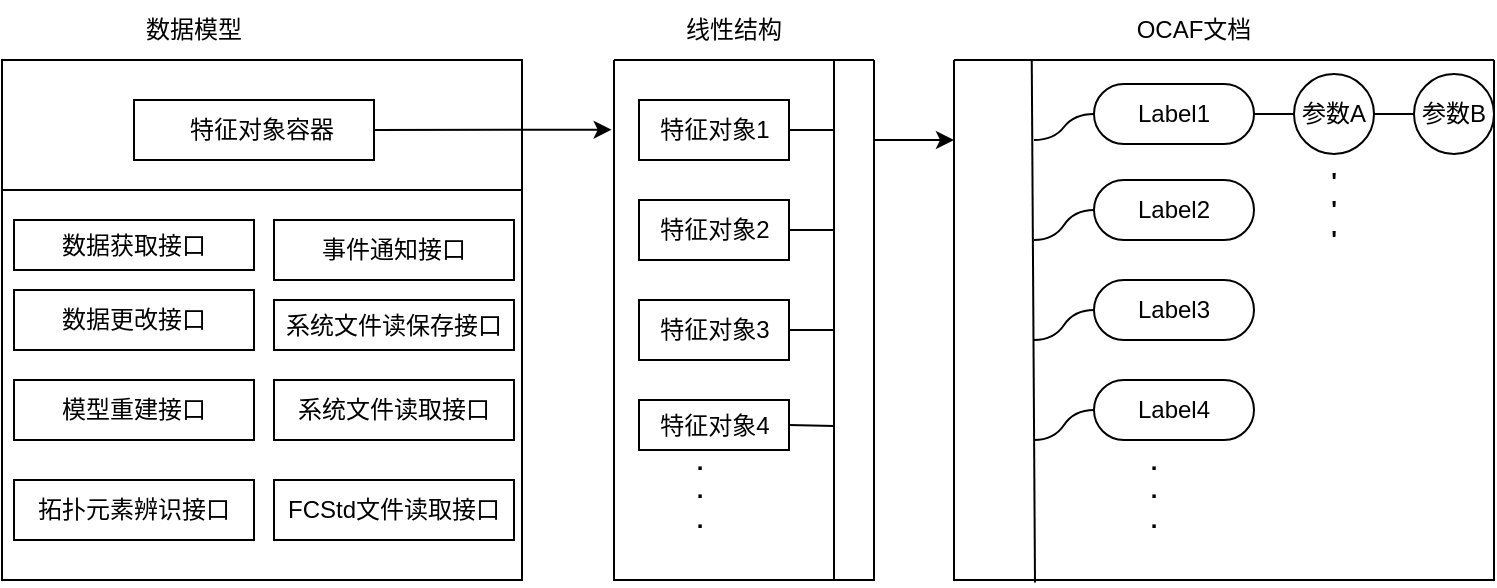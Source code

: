 <mxfile version="22.0.7" type="github">
  <diagram name="第 1 页" id="2JsahiHlJTiTY17OKHmK">
    <mxGraphModel dx="1290" dy="580" grid="1" gridSize="10" guides="1" tooltips="1" connect="1" arrows="1" fold="1" page="1" pageScale="1" pageWidth="827" pageHeight="1169" math="0" shadow="0">
      <root>
        <mxCell id="0" />
        <mxCell id="1" parent="0" />
        <mxCell id="bkOhlTEBw3p1X1VrgFmf-1" value="" style="whiteSpace=wrap;html=1;aspect=fixed;" parent="1" vertex="1">
          <mxGeometry x="154" y="120" width="260" height="260" as="geometry" />
        </mxCell>
        <mxCell id="bkOhlTEBw3p1X1VrgFmf-2" value="" style="endArrow=none;html=1;rounded=0;exitX=0;exitY=0.25;exitDx=0;exitDy=0;entryX=1;entryY=0.25;entryDx=0;entryDy=0;" parent="1" source="bkOhlTEBw3p1X1VrgFmf-1" target="bkOhlTEBw3p1X1VrgFmf-1" edge="1">
          <mxGeometry width="50" height="50" relative="1" as="geometry">
            <mxPoint x="210" y="240" as="sourcePoint" />
            <mxPoint x="260" y="190" as="targetPoint" />
          </mxGeometry>
        </mxCell>
        <mxCell id="bkOhlTEBw3p1X1VrgFmf-4" value="数据模型" style="text;html=1;strokeColor=none;fillColor=none;align=center;verticalAlign=middle;whiteSpace=wrap;rounded=0;" parent="1" vertex="1">
          <mxGeometry x="220" y="90" width="60" height="30" as="geometry" />
        </mxCell>
        <mxCell id="bkOhlTEBw3p1X1VrgFmf-5" value="" style="rounded=0;whiteSpace=wrap;html=1;" parent="1" vertex="1">
          <mxGeometry x="220" y="140" width="120" height="30" as="geometry" />
        </mxCell>
        <mxCell id="bkOhlTEBw3p1X1VrgFmf-6" value="特征对象容器" style="text;html=1;strokeColor=none;fillColor=none;align=center;verticalAlign=middle;whiteSpace=wrap;rounded=0;" parent="1" vertex="1">
          <mxGeometry x="244" y="140" width="80" height="30" as="geometry" />
        </mxCell>
        <mxCell id="bkOhlTEBw3p1X1VrgFmf-8" value="数据获取接口" style="rounded=0;whiteSpace=wrap;html=1;" parent="1" vertex="1">
          <mxGeometry x="160" y="200" width="120" height="25" as="geometry" />
        </mxCell>
        <mxCell id="bkOhlTEBw3p1X1VrgFmf-9" value="数据更改接口" style="rounded=0;whiteSpace=wrap;html=1;" parent="1" vertex="1">
          <mxGeometry x="160" y="235" width="120" height="30" as="geometry" />
        </mxCell>
        <mxCell id="bkOhlTEBw3p1X1VrgFmf-10" value="模型重建接口" style="rounded=0;whiteSpace=wrap;html=1;" parent="1" vertex="1">
          <mxGeometry x="160" y="280" width="120" height="30" as="geometry" />
        </mxCell>
        <mxCell id="bkOhlTEBw3p1X1VrgFmf-11" value="拓扑元素辨识接口" style="rounded=0;whiteSpace=wrap;html=1;" parent="1" vertex="1">
          <mxGeometry x="160" y="330" width="120" height="30" as="geometry" />
        </mxCell>
        <mxCell id="bkOhlTEBw3p1X1VrgFmf-17" value="" style="swimlane;startSize=0;" parent="1" vertex="1">
          <mxGeometry x="630" y="120" width="270" height="260" as="geometry">
            <mxRectangle x="450" y="130" width="50" height="40" as="alternateBounds" />
          </mxGeometry>
        </mxCell>
        <mxCell id="bkOhlTEBw3p1X1VrgFmf-41" style="edgeStyle=entityRelationEdgeStyle;rounded=0;orthogonalLoop=1;jettySize=auto;html=1;startArrow=none;endArrow=none;segment=10;curved=1;sourcePerimeterSpacing=0;targetPerimeterSpacing=0;exitX=1;exitY=0.5;exitDx=0;exitDy=0;" parent="bkOhlTEBw3p1X1VrgFmf-17" source="bkOhlTEBw3p1X1VrgFmf-23" target="bkOhlTEBw3p1X1VrgFmf-40" edge="1">
          <mxGeometry relative="1" as="geometry" />
        </mxCell>
        <mxCell id="bkOhlTEBw3p1X1VrgFmf-23" value="Label1" style="whiteSpace=wrap;html=1;rounded=1;arcSize=50;align=center;verticalAlign=middle;strokeWidth=1;autosize=1;spacing=4;treeFolding=1;treeMoving=1;newEdgeStyle={&quot;edgeStyle&quot;:&quot;entityRelationEdgeStyle&quot;,&quot;startArrow&quot;:&quot;none&quot;,&quot;endArrow&quot;:&quot;none&quot;,&quot;segment&quot;:10,&quot;curved&quot;:1,&quot;sourcePerimeterSpacing&quot;:0,&quot;targetPerimeterSpacing&quot;:0};" parent="bkOhlTEBw3p1X1VrgFmf-17" vertex="1">
          <mxGeometry x="70" y="12" width="80" height="30" as="geometry" />
        </mxCell>
        <mxCell id="bkOhlTEBw3p1X1VrgFmf-24" value="" style="edgeStyle=entityRelationEdgeStyle;startArrow=none;endArrow=none;segment=10;curved=1;sourcePerimeterSpacing=0;targetPerimeterSpacing=0;rounded=0;" parent="bkOhlTEBw3p1X1VrgFmf-17" target="bkOhlTEBw3p1X1VrgFmf-23" edge="1">
          <mxGeometry relative="1" as="geometry">
            <mxPoint x="40" y="40" as="sourcePoint" />
          </mxGeometry>
        </mxCell>
        <mxCell id="bkOhlTEBw3p1X1VrgFmf-28" value="Label2" style="whiteSpace=wrap;html=1;rounded=1;arcSize=50;align=center;verticalAlign=middle;strokeWidth=1;autosize=1;spacing=4;treeFolding=1;treeMoving=1;newEdgeStyle={&quot;edgeStyle&quot;:&quot;entityRelationEdgeStyle&quot;,&quot;startArrow&quot;:&quot;none&quot;,&quot;endArrow&quot;:&quot;none&quot;,&quot;segment&quot;:10,&quot;curved&quot;:1,&quot;sourcePerimeterSpacing&quot;:0,&quot;targetPerimeterSpacing&quot;:0};" parent="bkOhlTEBw3p1X1VrgFmf-17" vertex="1">
          <mxGeometry x="70" y="60" width="80" height="30" as="geometry" />
        </mxCell>
        <mxCell id="bkOhlTEBw3p1X1VrgFmf-29" value="Label3" style="whiteSpace=wrap;html=1;rounded=1;arcSize=50;align=center;verticalAlign=middle;strokeWidth=1;autosize=1;spacing=4;treeFolding=1;treeMoving=1;newEdgeStyle={&quot;edgeStyle&quot;:&quot;entityRelationEdgeStyle&quot;,&quot;startArrow&quot;:&quot;none&quot;,&quot;endArrow&quot;:&quot;none&quot;,&quot;segment&quot;:10,&quot;curved&quot;:1,&quot;sourcePerimeterSpacing&quot;:0,&quot;targetPerimeterSpacing&quot;:0};" parent="bkOhlTEBw3p1X1VrgFmf-17" vertex="1">
          <mxGeometry x="70" y="110" width="80" height="30" as="geometry" />
        </mxCell>
        <mxCell id="bkOhlTEBw3p1X1VrgFmf-30" value="Label4" style="whiteSpace=wrap;html=1;rounded=1;arcSize=50;align=center;verticalAlign=middle;strokeWidth=1;autosize=1;spacing=4;treeFolding=1;treeMoving=1;newEdgeStyle={&quot;edgeStyle&quot;:&quot;entityRelationEdgeStyle&quot;,&quot;startArrow&quot;:&quot;none&quot;,&quot;endArrow&quot;:&quot;none&quot;,&quot;segment&quot;:10,&quot;curved&quot;:1,&quot;sourcePerimeterSpacing&quot;:0,&quot;targetPerimeterSpacing&quot;:0};" parent="bkOhlTEBw3p1X1VrgFmf-17" vertex="1">
          <mxGeometry x="70" y="160" width="80" height="30" as="geometry" />
        </mxCell>
        <mxCell id="bkOhlTEBw3p1X1VrgFmf-32" value="" style="edgeStyle=entityRelationEdgeStyle;startArrow=none;endArrow=none;segment=10;curved=1;sourcePerimeterSpacing=0;targetPerimeterSpacing=0;rounded=0;entryX=0;entryY=0.5;entryDx=0;entryDy=0;" parent="bkOhlTEBw3p1X1VrgFmf-17" target="bkOhlTEBw3p1X1VrgFmf-28" edge="1">
          <mxGeometry relative="1" as="geometry">
            <mxPoint x="40" y="90" as="sourcePoint" />
            <mxPoint x="60" y="77" as="targetPoint" />
          </mxGeometry>
        </mxCell>
        <mxCell id="bkOhlTEBw3p1X1VrgFmf-35" value="" style="edgeStyle=entityRelationEdgeStyle;startArrow=none;endArrow=none;segment=10;curved=1;sourcePerimeterSpacing=0;targetPerimeterSpacing=0;rounded=0;entryX=0;entryY=0.5;entryDx=0;entryDy=0;" parent="bkOhlTEBw3p1X1VrgFmf-17" target="bkOhlTEBw3p1X1VrgFmf-30" edge="1">
          <mxGeometry relative="1" as="geometry">
            <mxPoint x="40" y="190" as="sourcePoint" />
            <mxPoint x="60" y="177" as="targetPoint" />
          </mxGeometry>
        </mxCell>
        <mxCell id="bkOhlTEBw3p1X1VrgFmf-37" value="" style="edgeStyle=entityRelationEdgeStyle;startArrow=none;endArrow=none;segment=10;curved=1;sourcePerimeterSpacing=0;targetPerimeterSpacing=0;rounded=0;entryX=0;entryY=0.5;entryDx=0;entryDy=0;" parent="bkOhlTEBw3p1X1VrgFmf-17" target="bkOhlTEBw3p1X1VrgFmf-29" edge="1">
          <mxGeometry relative="1" as="geometry">
            <mxPoint x="40" y="140" as="sourcePoint" />
            <mxPoint x="60" y="127" as="targetPoint" />
          </mxGeometry>
        </mxCell>
        <mxCell id="bkOhlTEBw3p1X1VrgFmf-38" value="&lt;b&gt;.&lt;br&gt;.&lt;br&gt;.&lt;/b&gt;" style="text;html=1;strokeColor=none;fillColor=none;align=center;verticalAlign=middle;whiteSpace=wrap;rounded=0;" parent="bkOhlTEBw3p1X1VrgFmf-17" vertex="1">
          <mxGeometry x="70" y="200" width="60" height="30" as="geometry" />
        </mxCell>
        <mxCell id="bkOhlTEBw3p1X1VrgFmf-40" value="参数A" style="ellipse;whiteSpace=wrap;html=1;aspect=fixed;" parent="bkOhlTEBw3p1X1VrgFmf-17" vertex="1">
          <mxGeometry x="170" y="7" width="40" height="40" as="geometry" />
        </mxCell>
        <mxCell id="bkOhlTEBw3p1X1VrgFmf-42" value="参数B" style="ellipse;whiteSpace=wrap;html=1;aspect=fixed;" parent="bkOhlTEBw3p1X1VrgFmf-17" vertex="1">
          <mxGeometry x="230" y="7" width="40" height="40" as="geometry" />
        </mxCell>
        <mxCell id="bkOhlTEBw3p1X1VrgFmf-43" value="" style="endArrow=none;html=1;rounded=0;entryX=1;entryY=0.5;entryDx=0;entryDy=0;exitX=0;exitY=0.5;exitDx=0;exitDy=0;" parent="bkOhlTEBw3p1X1VrgFmf-17" source="bkOhlTEBw3p1X1VrgFmf-42" target="bkOhlTEBw3p1X1VrgFmf-40" edge="1">
          <mxGeometry width="50" height="50" relative="1" as="geometry">
            <mxPoint x="170" y="75" as="sourcePoint" />
            <mxPoint x="230" y="150" as="targetPoint" />
          </mxGeometry>
        </mxCell>
        <mxCell id="bkOhlTEBw3p1X1VrgFmf-44" value="&lt;b&gt;&#39;&lt;br&gt;&#39;&lt;br&gt;&#39;&lt;/b&gt;" style="text;html=1;strokeColor=none;fillColor=none;align=center;verticalAlign=middle;whiteSpace=wrap;rounded=0;" parent="bkOhlTEBw3p1X1VrgFmf-17" vertex="1">
          <mxGeometry x="160" y="60" width="60" height="30" as="geometry" />
        </mxCell>
        <mxCell id="bkOhlTEBw3p1X1VrgFmf-22" value="OCAF文档" style="text;html=1;strokeColor=none;fillColor=none;align=center;verticalAlign=middle;whiteSpace=wrap;rounded=0;" parent="1" vertex="1">
          <mxGeometry x="720" y="90" width="60" height="30" as="geometry" />
        </mxCell>
        <mxCell id="bkOhlTEBw3p1X1VrgFmf-39" value="事件通知接口" style="rounded=0;whiteSpace=wrap;html=1;" parent="1" vertex="1">
          <mxGeometry x="290" y="200" width="120" height="30" as="geometry" />
        </mxCell>
        <mxCell id="Vt04K9wZHmTl40tGqoV4-1" value="系统文件读保存接口" style="rounded=0;whiteSpace=wrap;html=1;" parent="1" vertex="1">
          <mxGeometry x="290" y="240" width="120" height="25" as="geometry" />
        </mxCell>
        <mxCell id="Vt04K9wZHmTl40tGqoV4-2" value="系统文件读取接口" style="rounded=0;whiteSpace=wrap;html=1;" parent="1" vertex="1">
          <mxGeometry x="290" y="280" width="120" height="30" as="geometry" />
        </mxCell>
        <mxCell id="VD0jKBomqkg-u8sJT0UX-1" value="" style="endArrow=none;html=1;rounded=0;entryX=0.144;entryY=0.002;entryDx=0;entryDy=0;entryPerimeter=0;exitX=0.15;exitY=1.005;exitDx=0;exitDy=0;exitPerimeter=0;" parent="1" source="bkOhlTEBw3p1X1VrgFmf-17" target="bkOhlTEBw3p1X1VrgFmf-17" edge="1">
          <mxGeometry width="50" height="50" relative="1" as="geometry">
            <mxPoint x="610" y="470" as="sourcePoint" />
            <mxPoint x="660" y="420" as="targetPoint" />
          </mxGeometry>
        </mxCell>
        <mxCell id="VD0jKBomqkg-u8sJT0UX-2" value="线性结构" style="text;html=1;strokeColor=none;fillColor=none;align=center;verticalAlign=middle;whiteSpace=wrap;rounded=0;" parent="1" vertex="1">
          <mxGeometry x="490" y="90" width="60" height="30" as="geometry" />
        </mxCell>
        <mxCell id="VD0jKBomqkg-u8sJT0UX-3" value="" style="swimlane;startSize=0;" parent="1" vertex="1">
          <mxGeometry x="460" y="120" width="130" height="260" as="geometry">
            <mxRectangle x="450" y="130" width="50" height="40" as="alternateBounds" />
          </mxGeometry>
        </mxCell>
        <mxCell id="VD0jKBomqkg-u8sJT0UX-18" value="特征对象1" style="rounded=0;whiteSpace=wrap;html=1;" parent="VD0jKBomqkg-u8sJT0UX-3" vertex="1">
          <mxGeometry x="12.5" y="20" width="75" height="30" as="geometry" />
        </mxCell>
        <mxCell id="VD0jKBomqkg-u8sJT0UX-21" value="特征对象4" style="rounded=0;whiteSpace=wrap;html=1;" parent="VD0jKBomqkg-u8sJT0UX-3" vertex="1">
          <mxGeometry x="12.5" y="170" width="75" height="25" as="geometry" />
        </mxCell>
        <mxCell id="VD0jKBomqkg-u8sJT0UX-20" value="特征对象3" style="rounded=0;whiteSpace=wrap;html=1;" parent="VD0jKBomqkg-u8sJT0UX-3" vertex="1">
          <mxGeometry x="12.5" y="120" width="75" height="30" as="geometry" />
        </mxCell>
        <mxCell id="VD0jKBomqkg-u8sJT0UX-19" value="特征对象2" style="rounded=0;whiteSpace=wrap;html=1;" parent="VD0jKBomqkg-u8sJT0UX-3" vertex="1">
          <mxGeometry x="12.5" y="70" width="75" height="30" as="geometry" />
        </mxCell>
        <mxCell id="VD0jKBomqkg-u8sJT0UX-22" value="&lt;b&gt;.&lt;br&gt;.&lt;br&gt;.&lt;/b&gt;" style="text;html=1;strokeColor=none;fillColor=none;align=center;verticalAlign=middle;whiteSpace=wrap;rounded=0;" parent="VD0jKBomqkg-u8sJT0UX-3" vertex="1">
          <mxGeometry x="12.5" y="200" width="60" height="30" as="geometry" />
        </mxCell>
        <mxCell id="VD0jKBomqkg-u8sJT0UX-23" value="" style="endArrow=none;html=1;rounded=0;" parent="1" edge="1">
          <mxGeometry width="50" height="50" relative="1" as="geometry">
            <mxPoint x="570" y="380" as="sourcePoint" />
            <mxPoint x="570" y="120" as="targetPoint" />
          </mxGeometry>
        </mxCell>
        <mxCell id="VD0jKBomqkg-u8sJT0UX-26" value="" style="endArrow=none;html=1;rounded=0;exitX=1;exitY=0.5;exitDx=0;exitDy=0;" parent="1" source="VD0jKBomqkg-u8sJT0UX-18" edge="1">
          <mxGeometry width="50" height="50" relative="1" as="geometry">
            <mxPoint x="540" y="470" as="sourcePoint" />
            <mxPoint x="570" y="155" as="targetPoint" />
          </mxGeometry>
        </mxCell>
        <mxCell id="VD0jKBomqkg-u8sJT0UX-27" value="" style="endArrow=none;html=1;rounded=0;exitX=1;exitY=0.5;exitDx=0;exitDy=0;" parent="1" source="VD0jKBomqkg-u8sJT0UX-19" edge="1">
          <mxGeometry width="50" height="50" relative="1" as="geometry">
            <mxPoint x="558" y="165" as="sourcePoint" />
            <mxPoint x="570" y="205" as="targetPoint" />
          </mxGeometry>
        </mxCell>
        <mxCell id="VD0jKBomqkg-u8sJT0UX-28" value="" style="endArrow=none;html=1;rounded=0;exitX=1;exitY=0.5;exitDx=0;exitDy=0;" parent="1" source="VD0jKBomqkg-u8sJT0UX-20" edge="1">
          <mxGeometry width="50" height="50" relative="1" as="geometry">
            <mxPoint x="568" y="175" as="sourcePoint" />
            <mxPoint x="570" y="255" as="targetPoint" />
          </mxGeometry>
        </mxCell>
        <mxCell id="VD0jKBomqkg-u8sJT0UX-29" value="" style="endArrow=none;html=1;rounded=0;exitX=1;exitY=0.5;exitDx=0;exitDy=0;" parent="1" source="VD0jKBomqkg-u8sJT0UX-21" edge="1">
          <mxGeometry width="50" height="50" relative="1" as="geometry">
            <mxPoint x="578" y="185" as="sourcePoint" />
            <mxPoint x="570" y="303" as="targetPoint" />
          </mxGeometry>
        </mxCell>
        <mxCell id="VD0jKBomqkg-u8sJT0UX-30" value="" style="endArrow=classic;html=1;rounded=0;" parent="1" edge="1">
          <mxGeometry width="50" height="50" relative="1" as="geometry">
            <mxPoint x="590" y="160" as="sourcePoint" />
            <mxPoint x="630" y="160" as="targetPoint" />
          </mxGeometry>
        </mxCell>
        <mxCell id="VD0jKBomqkg-u8sJT0UX-31" value="FCStd文件读取接口" style="rounded=0;whiteSpace=wrap;html=1;" parent="1" vertex="1">
          <mxGeometry x="290" y="330" width="120" height="30" as="geometry" />
        </mxCell>
        <mxCell id="VD0jKBomqkg-u8sJT0UX-32" value="" style="endArrow=classic;html=1;rounded=0;exitX=1;exitY=0.5;exitDx=0;exitDy=0;entryX=-0.009;entryY=0.134;entryDx=0;entryDy=0;entryPerimeter=0;" parent="1" source="bkOhlTEBw3p1X1VrgFmf-5" target="VD0jKBomqkg-u8sJT0UX-3" edge="1">
          <mxGeometry width="50" height="50" relative="1" as="geometry">
            <mxPoint x="300" y="500" as="sourcePoint" />
            <mxPoint x="350" y="450" as="targetPoint" />
          </mxGeometry>
        </mxCell>
      </root>
    </mxGraphModel>
  </diagram>
</mxfile>
